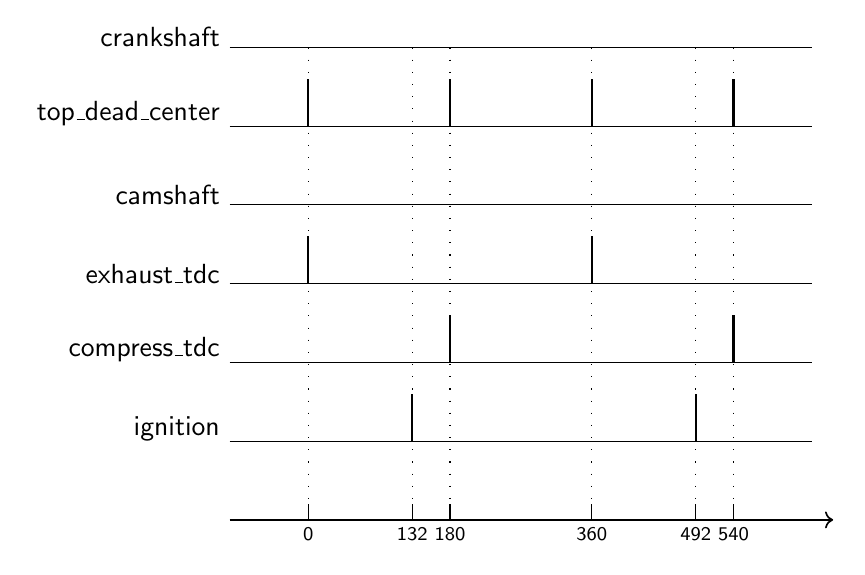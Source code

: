 \pgfkeysifdefined{/tikz/tesl clock name/.@cmd}{}{%
  \tikzstyle{tesl clock name}=[node font=\sffamily, above left, inner ysep=0pt]
}
\pgfkeysifdefined{/tikz/tesl time line/.@cmd}{}{%
  \tikzstyle{tesl time line}=[->,shorten >=1pt,auto,semithick]
}
\pgfkeysifdefined{/tikz/tesl tick helper/.@cmd}{}{%
  \tikzstyle{tesl tick helper}=[loosely dotted]
}
\pgfkeysifdefined{/tikz/tesl clock tick mark/.@cmd}{}{%
  \tikzstyle{tesl clock tick mark}=[thick]
}
\pgfkeysifdefined{/tikz/tesl tick mark/.@cmd}{}{%
  \tikzstyle{tesl tick mark}=[]
}
\pgfkeysifdefined{/tikz/tesl tick label/.@cmd}{}{%
  \tikzstyle{tesl tick label}=[below, node font={\sffamily\scriptsize}]
}
\pgfkeysifdefined{/tikz/tesl clock line/.@cmd}{}{%
  \tikzstyle{tesl clock line}=[]
}
\expandafter\ifx\csname teslclocktickheight\endcsname\relax
  \def\teslclocktickheight{0.6}%
\fi
\expandafter\ifx\csname tesltimetickheight\endcsname\relax
  \def\tesltimetickheight{0.2}%
\fi
\expandafter\ifx\csname teslxoffsetfromtimeorigin\endcsname\relax
  \def\teslxoffsetfromtimeorigin{-1}%
\fi
\expandafter\ifx\csname teslextraclocklength\endcsname\relax
  \def\teslextraclocklength{1}%
\fi
\expandafter\ifx\csname teslextratimelinelength\endcsname\relax
  \def\teslextratimelinelength{0.3}%
\fi
\expandafter\ifx\csname teslpicid\endcsname\relax
  \def\teslpicid{}%
\fi

\path (0, -0) ++(\teslxoffsetfromtimeorigin, 0) coordinate (\teslpicid c_0) ;
\path (0, -0) ++(5.4, 0) ++(\teslextraclocklength, 0) coordinate (\teslpicid c_0_end) ;
\draw[tesl clock line] (\teslpicid c_0) node[tesl clock name] {crankshaft} -- (\teslpicid c_0_end) ;
\path (0, -1) ++(\teslxoffsetfromtimeorigin, 0) coordinate (\teslpicid c_1) ;
\path (0, -1) ++(5.4, 0) ++(\teslextraclocklength, 0) coordinate (\teslpicid c_1_end) ;
\draw[tesl clock line] (\teslpicid c_1) node[tesl clock name] {top\_dead\_center} -- (\teslpicid c_1_end) ;
\path (0, -2) ++(\teslxoffsetfromtimeorigin, 0) coordinate (\teslpicid c_2) ;
\path (0, -2) ++(5.4, 0) ++(\teslextraclocklength, 0) coordinate (\teslpicid c_2_end) ;
\draw[tesl clock line] (\teslpicid c_2) node[tesl clock name] {camshaft} -- (\teslpicid c_2_end) ;
\path (0, -3) ++(\teslxoffsetfromtimeorigin, 0) coordinate (\teslpicid c_3) ;
\path (0, -3) ++(5.4, 0) ++(\teslextraclocklength, 0) coordinate (\teslpicid c_3_end) ;
\draw[tesl clock line] (\teslpicid c_3) node[tesl clock name] {exhaust\_tdc} -- (\teslpicid c_3_end) ;
\path (0, -4) ++(\teslxoffsetfromtimeorigin, 0) coordinate (\teslpicid c_4) ;
\path (0, -4) ++(5.4, 0) ++(\teslextraclocklength, 0) coordinate (\teslpicid c_4_end) ;
\draw[tesl clock line] (\teslpicid c_4) node[tesl clock name] {compress\_tdc} -- (\teslpicid c_4_end) ;
\path (0, -5) ++(\teslxoffsetfromtimeorigin, 0) coordinate (\teslpicid c_5) ;
\path (0, -5) ++(5.4, 0) ++(\teslextraclocklength, 0) coordinate (\teslpicid c_5_end) ;
\draw[tesl clock line] (\teslpicid c_5) node[tesl clock name] {ignition} -- (\teslpicid c_5_end) ;
\path (0, -6) ++(\teslxoffsetfromtimeorigin, 0) coordinate (\teslpicid timeline) ;
\path (0, -6) ++(5.4, 0) ++(\teslextraclocklength, 0) ++(\teslextratimelinelength, 0) coordinate (\teslpicid timeline_end) ;
\draw[tesl time line] (\teslpicid timeline) -- (\teslpicid timeline_end) ;
\draw[tesl tick helper] (0, 0) -- +(0, -6) ;
\draw[tesl tick mark] (0, -6) -- +(0, \tesltimetickheight) ;
\node[tesl tick label] (\teslpicid d_0) at (0, -6) {0} ;
\draw[tesl clock tick mark] (0, -3) -- +(0, \teslclocktickheight) ; % exhaust_tdc_0
\draw[tesl clock tick mark] (0, -1) -- +(0, \teslclocktickheight) ; % top_dead_center_0
\draw[tesl tick helper] (1.32, 0) -- +(0, -6) ;
\draw[tesl tick mark] (1.32, -6) -- +(0, \tesltimetickheight) ;
\node[tesl tick label] (\teslpicid d_132) at (1.32, -6) {132} ;
\draw[tesl clock tick mark] (1.32, -5) -- +(0, \teslclocktickheight) ; % ignition_1
\draw[tesl tick helper] (1.8, 0) -- +(0, -6) ;
\draw[tesl tick mark] (1.8, -6) -- +(0, \tesltimetickheight) ;
\node[tesl tick label] (\teslpicid d_180) at (1.8, -6) {180} ;
\draw[tesl clock tick mark] (1.8, -4) -- +(0, \teslclocktickheight) ; % compress_tdc_2
\draw[tesl clock tick mark] (1.8, -1) -- +(0, \teslclocktickheight) ; % top_dead_center_2
\draw[tesl tick helper] (3.6, 0) -- +(0, -6) ;
\draw[tesl tick mark] (3.6, -6) -- +(0, \tesltimetickheight) ;
\node[tesl tick label] (\teslpicid d_360) at (3.6, -6) {360} ;
\draw[tesl clock tick mark] (3.6, -3) -- +(0, \teslclocktickheight) ; % exhaust_tdc_3
\draw[tesl clock tick mark] (3.6, -1) -- +(0, \teslclocktickheight) ; % top_dead_center_3
\draw[tesl tick helper] (4.92, 0) -- +(0, -6) ;
\draw[tesl tick mark] (4.92, -6) -- +(0, \tesltimetickheight) ;
\node[tesl tick label] (\teslpicid d_492) at (4.92, -6) {492} ;
\draw[tesl clock tick mark] (4.92, -5) -- +(0, \teslclocktickheight) ; % ignition_4
\draw[tesl tick helper] (5.4, 0) -- +(0, -6) ;
\draw[tesl tick mark] (5.4, -6) -- +(0, \tesltimetickheight) ;
\node[tesl tick label] (\teslpicid d_540) at (5.4, -6) {540} ;
\draw[tesl clock tick mark] (5.4, -4) -- +(0, \teslclocktickheight) ; % compress_tdc_5
\draw[tesl clock tick mark] (5.4, -1) -- +(0, \teslclocktickheight) ; % top_dead_center_5
